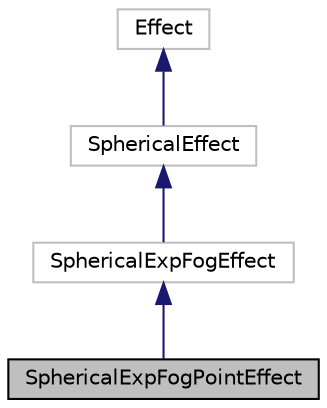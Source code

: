 digraph "SphericalExpFogPointEffect"
{
 // LATEX_PDF_SIZE
  edge [fontname="Helvetica",fontsize="10",labelfontname="Helvetica",labelfontsize="10"];
  node [fontname="Helvetica",fontsize="10",shape=record];
  Node1 [label="SphericalExpFogPointEffect",height=0.2,width=0.4,color="black", fillcolor="grey75", style="filled", fontcolor="black",tooltip=" "];
  Node2 -> Node1 [dir="back",color="midnightblue",fontsize="10",style="solid"];
  Node2 [label="SphericalExpFogEffect",height=0.2,width=0.4,color="grey75", fillcolor="white", style="filled",URL="$class_spherical_exp_fog_effect.html",tooltip=" "];
  Node3 -> Node2 [dir="back",color="midnightblue",fontsize="10",style="solid"];
  Node3 [label="SphericalEffect",height=0.2,width=0.4,color="grey75", fillcolor="white", style="filled",URL="$class_spherical_effect.html",tooltip=" "];
  Node4 -> Node3 [dir="back",color="midnightblue",fontsize="10",style="solid"];
  Node4 [label="Effect",height=0.2,width=0.4,color="grey75", fillcolor="white", style="filled",URL="$class_effect.html",tooltip=" "];
}
